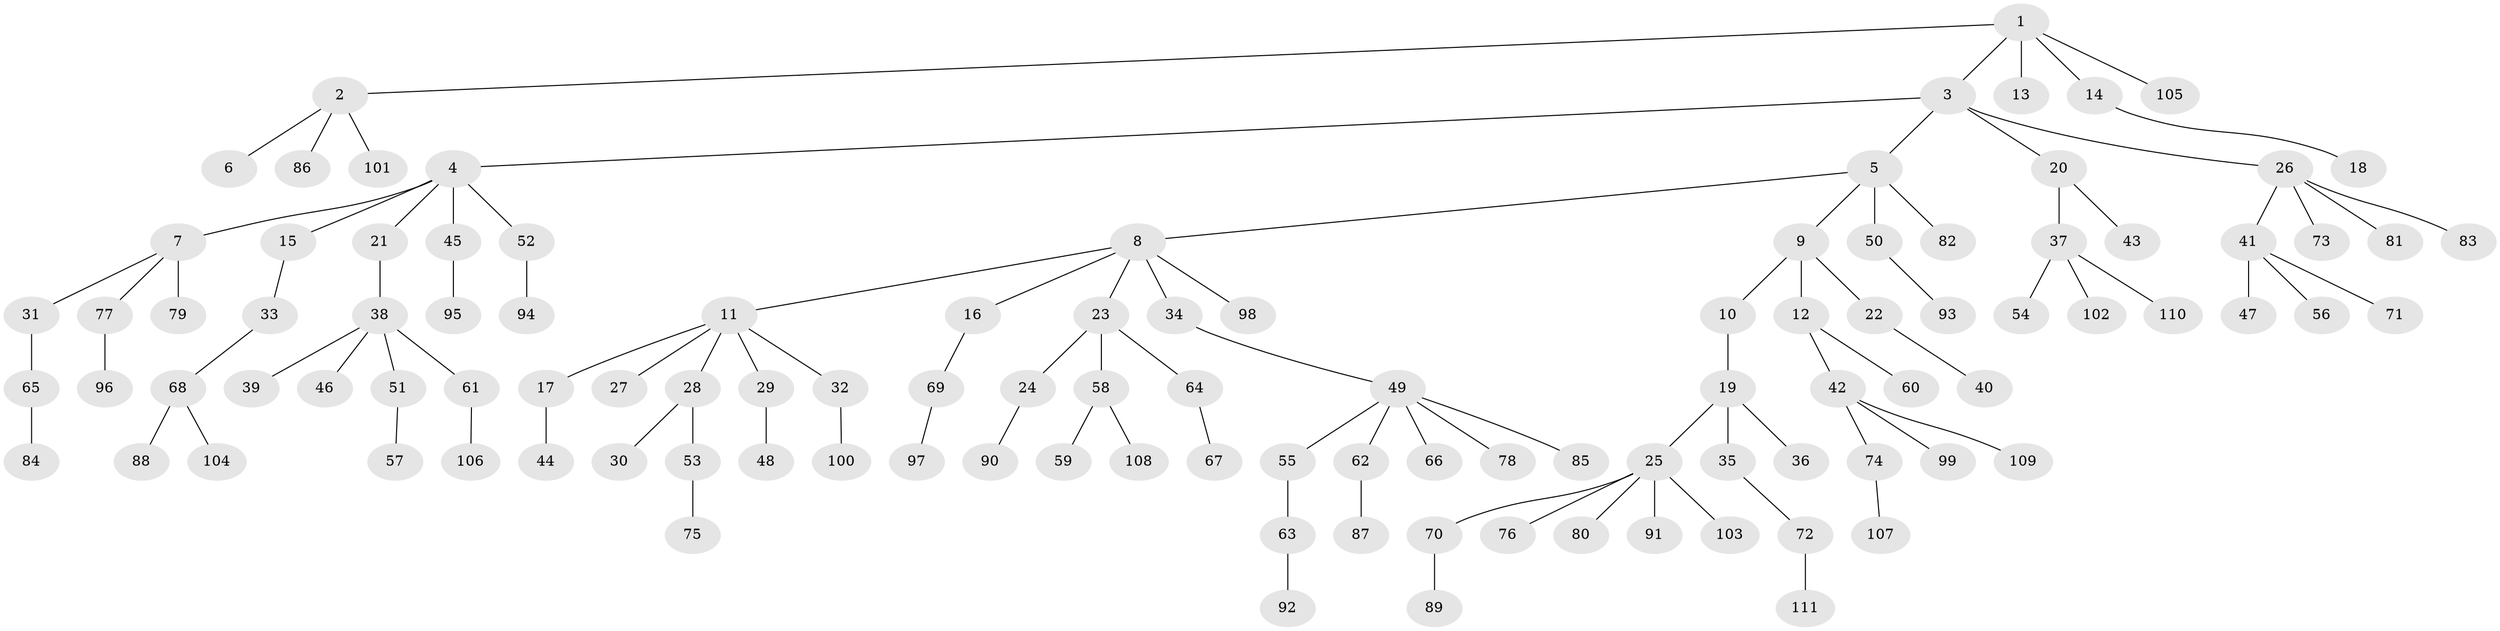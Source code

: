 // coarse degree distribution, {7: 0.012987012987012988, 5: 0.03896103896103896, 6: 0.05194805194805195, 3: 0.07792207792207792, 1: 0.5974025974025974, 4: 0.05194805194805195, 2: 0.16883116883116883}
// Generated by graph-tools (version 1.1) at 2025/19/03/04/25 18:19:23]
// undirected, 111 vertices, 110 edges
graph export_dot {
graph [start="1"]
  node [color=gray90,style=filled];
  1;
  2;
  3;
  4;
  5;
  6;
  7;
  8;
  9;
  10;
  11;
  12;
  13;
  14;
  15;
  16;
  17;
  18;
  19;
  20;
  21;
  22;
  23;
  24;
  25;
  26;
  27;
  28;
  29;
  30;
  31;
  32;
  33;
  34;
  35;
  36;
  37;
  38;
  39;
  40;
  41;
  42;
  43;
  44;
  45;
  46;
  47;
  48;
  49;
  50;
  51;
  52;
  53;
  54;
  55;
  56;
  57;
  58;
  59;
  60;
  61;
  62;
  63;
  64;
  65;
  66;
  67;
  68;
  69;
  70;
  71;
  72;
  73;
  74;
  75;
  76;
  77;
  78;
  79;
  80;
  81;
  82;
  83;
  84;
  85;
  86;
  87;
  88;
  89;
  90;
  91;
  92;
  93;
  94;
  95;
  96;
  97;
  98;
  99;
  100;
  101;
  102;
  103;
  104;
  105;
  106;
  107;
  108;
  109;
  110;
  111;
  1 -- 2;
  1 -- 3;
  1 -- 13;
  1 -- 14;
  1 -- 105;
  2 -- 6;
  2 -- 86;
  2 -- 101;
  3 -- 4;
  3 -- 5;
  3 -- 20;
  3 -- 26;
  4 -- 7;
  4 -- 15;
  4 -- 21;
  4 -- 45;
  4 -- 52;
  5 -- 8;
  5 -- 9;
  5 -- 50;
  5 -- 82;
  7 -- 31;
  7 -- 77;
  7 -- 79;
  8 -- 11;
  8 -- 16;
  8 -- 23;
  8 -- 34;
  8 -- 98;
  9 -- 10;
  9 -- 12;
  9 -- 22;
  10 -- 19;
  11 -- 17;
  11 -- 27;
  11 -- 28;
  11 -- 29;
  11 -- 32;
  12 -- 42;
  12 -- 60;
  14 -- 18;
  15 -- 33;
  16 -- 69;
  17 -- 44;
  19 -- 25;
  19 -- 35;
  19 -- 36;
  20 -- 37;
  20 -- 43;
  21 -- 38;
  22 -- 40;
  23 -- 24;
  23 -- 58;
  23 -- 64;
  24 -- 90;
  25 -- 70;
  25 -- 76;
  25 -- 80;
  25 -- 91;
  25 -- 103;
  26 -- 41;
  26 -- 73;
  26 -- 81;
  26 -- 83;
  28 -- 30;
  28 -- 53;
  29 -- 48;
  31 -- 65;
  32 -- 100;
  33 -- 68;
  34 -- 49;
  35 -- 72;
  37 -- 54;
  37 -- 102;
  37 -- 110;
  38 -- 39;
  38 -- 46;
  38 -- 51;
  38 -- 61;
  41 -- 47;
  41 -- 56;
  41 -- 71;
  42 -- 74;
  42 -- 99;
  42 -- 109;
  45 -- 95;
  49 -- 55;
  49 -- 62;
  49 -- 66;
  49 -- 78;
  49 -- 85;
  50 -- 93;
  51 -- 57;
  52 -- 94;
  53 -- 75;
  55 -- 63;
  58 -- 59;
  58 -- 108;
  61 -- 106;
  62 -- 87;
  63 -- 92;
  64 -- 67;
  65 -- 84;
  68 -- 88;
  68 -- 104;
  69 -- 97;
  70 -- 89;
  72 -- 111;
  74 -- 107;
  77 -- 96;
}
